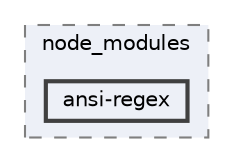digraph "pkiclassroomrescheduler/src/main/frontend/node_modules/jest-watch-typeahead/node_modules/ansi-regex"
{
 // LATEX_PDF_SIZE
  bgcolor="transparent";
  edge [fontname=Helvetica,fontsize=10,labelfontname=Helvetica,labelfontsize=10];
  node [fontname=Helvetica,fontsize=10,shape=box,height=0.2,width=0.4];
  compound=true
  subgraph clusterdir_8c1174610151f99428fe0f8c9201e1f2 {
    graph [ bgcolor="#edf0f7", pencolor="grey50", label="node_modules", fontname=Helvetica,fontsize=10 style="filled,dashed", URL="dir_8c1174610151f99428fe0f8c9201e1f2.html",tooltip=""]
  dir_00e3ffe36395d4265afe0711d9929f06 [label="ansi-regex", fillcolor="#edf0f7", color="grey25", style="filled,bold", URL="dir_00e3ffe36395d4265afe0711d9929f06.html",tooltip=""];
  }
}
